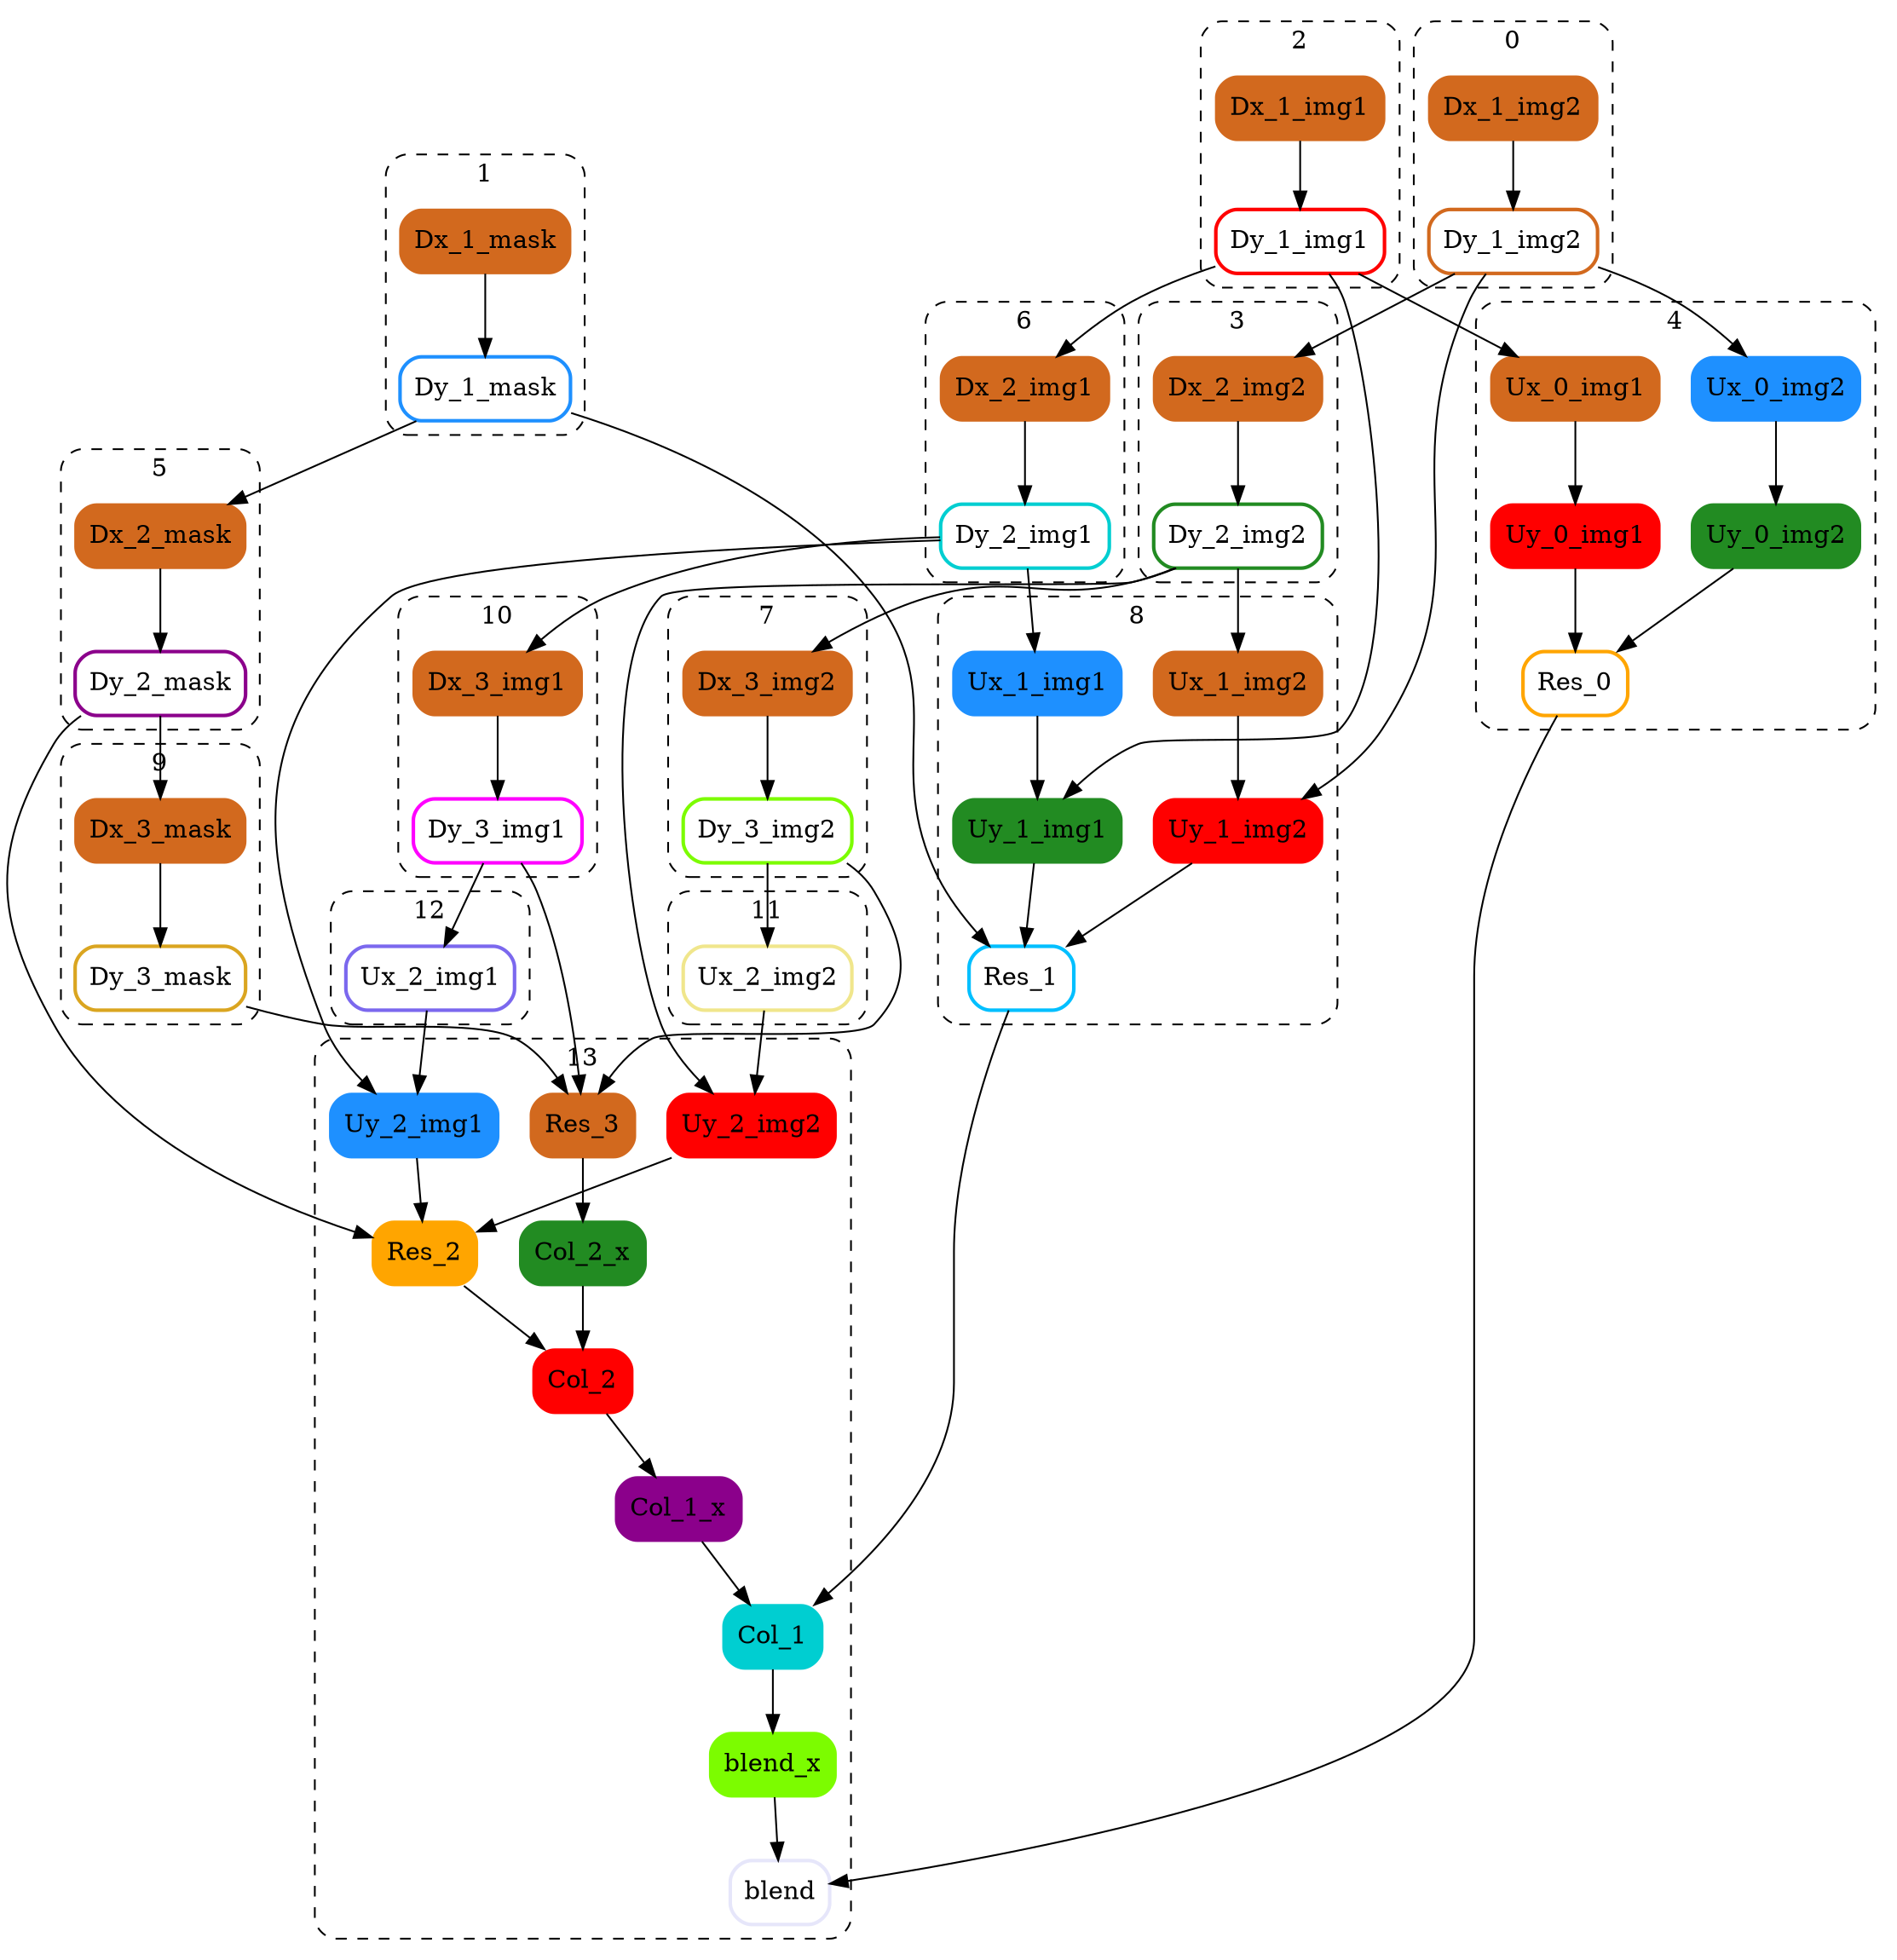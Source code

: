 digraph {
	graph [bb="0,0,965.27,1096"];
	node [label="\N"];
	subgraph cluster_3 {
		graph [bb="29.267,689,129.27,847",
			label=5,
			lheight=0.21,
			lp="79.267,835.5",
			lwidth=0.10,
			style="dashed, rounded"
		];
		Dx_2_mask		 [color="#D2691E",
			height=0.5,
			pos="79.267,798",
			shape=box,
			style="rounded, filled",
			width=1.1458];
		Dy_2_mask		 [color="#8B008B",
			height=0.5,
			pos="79.267,715",
			shape=box,
			style="rounded, bold",
			width=1.1458];
		Dx_2_mask -> Dy_2_mask		 [pos="e,79.267,733.15 79.267,779.82 79.267,769.19 79.267,755.31 79.267,743.2"];
	}
	subgraph cluster_4 {
		graph [bb="583.27,772,681.27,930",
			label=6,
			lheight=0.21,
			lp="632.27,918.5",
			lwidth=0.10,
			style="dashed, rounded"
		];
		Dx_2_img1		 [color="#D2691E",
			height=0.5,
			pos="632.27,881",
			shape=box,
			style="rounded, filled",
			width=1.1389];
		Dy_2_img1		 [color="#00CED1",
			height=0.5,
			pos="632.27,798",
			shape=box,
			style="rounded, bold",
			width=1.1389];
		Dx_2_img1 -> Dy_2_img1		 [pos="e,632.27,816.15 632.27,862.82 632.27,852.19 632.27,838.31 632.27,826.2"];
	}
	subgraph cluster_9 {
		graph [bb="207.27,606,305.27,764",
			label=7,
			lheight=0.21,
			lp="256.27,752.5",
			lwidth=0.10,
			style="dashed, rounded"
		];
		Dx_3_img2		 [color="#D2691E",
			height=0.5,
			pos="256.27,715",
			shape=box,
			style="rounded, filled",
			width=1.1389];
		Dy_3_img2		 [color="#7CFC00",
			height=0.5,
			pos="256.27,632",
			shape=box,
			style="rounded, bold",
			width=1.1389];
		Dx_3_img2 -> Dy_3_img2		 [pos="e,256.27,650.15 256.27,696.82 256.27,686.19 256.27,672.31 256.27,660.2"];
	}
	subgraph cluster_8 {
		graph [bb="345.27,606,443.27,764",
			label=10,
			lheight=0.21,
			lp="394.27,752.5",
			lwidth=0.19,
			style="dashed, rounded"
		];
		Dx_3_img1		 [color="#D2691E",
			height=0.5,
			pos="394.27,715",
			shape=box,
			style="rounded, filled",
			width=1.1389];
		Dy_3_img1		 [color="#FF00FF",
			height=0.5,
			pos="394.27,632",
			shape=box,
			style="rounded, bold",
			width=1.1389];
		Dx_3_img1 -> Dy_3_img1		 [pos="e,394.27,650.15 394.27,696.82 394.27,686.19 394.27,672.31 394.27,660.2"];
	}
	subgraph cluster_10 {
		graph [bb="483.27,523,681.27,764",
			label=8,
			lheight=0.21,
			lp="582.27,752.5",
			lwidth=0.10,
			style="dashed, rounded"
		];
		Ux_1_img2		 [color="#D2691E",
			height=0.5,
			pos="532.27,715",
			shape=box,
			style="rounded, filled",
			width=1.1389];
		Uy_1_img2		 [color="#FF0000",
			height=0.5,
			pos="532.27,632",
			shape=box,
			style="rounded, filled",
			width=1.1389];
		Ux_1_img2 -> Uy_1_img2		 [pos="e,532.27,650.15 532.27,696.82 532.27,686.19 532.27,672.31 532.27,660.2"];
		Res_1		 [color="#00BFFF",
			height=0.5,
			pos="525.27,549",
			shape=box,
			style="rounded, bold",
			width=0.75];
		Uy_1_img2 -> Res_1		 [pos="e,526.75,567.15 530.78,613.82 529.86,603.19 528.66,589.31 527.62,577.2"];
		Ux_1_img1		 [color="#1E90FF",
			height=0.5,
			pos="632.27,715",
			shape=box,
			style="rounded, filled",
			width=1.1389];
		Uy_1_img1		 [color="#228B22",
			height=0.5,
			pos="632.27,632",
			shape=box,
			style="rounded, filled",
			width=1.1389];
		Ux_1_img1 -> Uy_1_img1		 [pos="e,632.27,650.15 632.27,696.82 632.27,686.19 632.27,672.31 632.27,660.2"];
		Uy_1_img1 -> Res_1		 [pos="e,547.93,567.15 609.58,613.82 593.97,602.01 573.06,586.18 555.97,573.24"];
	}
	subgraph cluster_2 {
		graph [bb="724.27,938,822.27,1088",
			label=2,
			lheight=0.21,
			lp="773.27,1076.5",
			lwidth=0.10,
			style="dashed, rounded"
		];
		Dx_1_img1		 [color="#D2691E",
			height=0.5,
			pos="773.27,1039",
			shape=box,
			style="rounded, filled",
			width=1.1389];
		Dy_1_img1		 [color="#FF0000",
			height=0.5,
			pos="773.27,964",
			shape=box,
			style="rounded, bold",
			width=1.1389];
		Dx_1_img1 -> Dy_1_img1		 [pos="e,773.27,982.18 773.27,1020.7 773.27,1012.2 773.27,1001.9 773.27,992.37"];
	}
	subgraph cluster_5 {
		graph [bb="477.27,772,575.27,930",
			label=3,
			lheight=0.21,
			lp="526.27,918.5",
			lwidth=0.10,
			style="dashed, rounded"
		];
		Dx_2_img2		 [color="#D2691E",
			height=0.5,
			pos="526.27,881",
			shape=box,
			style="rounded, filled",
			width=1.1389];
		Dy_2_img2		 [color="#228B22",
			height=0.5,
			pos="526.27,798",
			shape=box,
			style="rounded, bold",
			width=1.1389];
		Dx_2_img2 -> Dy_2_img2		 [pos="e,526.27,816.15 526.27,862.82 526.27,852.19 526.27,838.31 526.27,826.2"];
	}
	subgraph cluster_7 {
		graph [bb="29.267,523,129.27,681",
			label=9,
			lheight=0.21,
			lp="79.267,669.5",
			lwidth=0.10,
			style="dashed, rounded"
		];
		Dx_3_mask		 [color="#D2691E",
			height=0.5,
			pos="79.267,632",
			shape=box,
			style="rounded, filled",
			width=1.1458];
		Dy_3_mask		 [color="#DAA520",
			height=0.5,
			pos="79.267,549",
			shape=box,
			style="rounded, bold",
			width=1.1458];
		Dx_3_mask -> Dy_3_mask		 [pos="e,79.267,567.15 79.267,613.82 79.267,603.19 79.267,589.31 79.267,577.2"];
	}
	subgraph cluster_6 {
		graph [bb="759.27,689,957.27,930",
			label=4,
			lheight=0.21,
			lp="858.27,918.5",
			lwidth=0.10,
			style="dashed, rounded"
		];
		Ux_0_img1		 [color="#D2691E",
			height=0.5,
			pos="908.27,881",
			shape=box,
			style="rounded, filled",
			width=1.1389];
		Uy_0_img1		 [color="#FF0000",
			height=0.5,
			pos="908.27,798",
			shape=box,
			style="rounded, filled",
			width=1.1389];
		Ux_0_img1 -> Uy_0_img1		 [pos="e,908.27,816.15 908.27,862.82 908.27,852.19 908.27,838.31 908.27,826.2"];
		Res_0		 [color="#FFA500",
			height=0.5,
			pos="808.27,715",
			shape=box,
			style="rounded, bold",
			width=0.75];
		Uy_0_img1 -> Res_0		 [pos="e,829.44,733.15 887.06,779.82 872.61,768.12 853.29,752.47 837.4,739.6"];
		Ux_0_img2		 [color="#1E90FF",
			height=0.5,
			pos="808.27,881",
			shape=box,
			style="rounded, filled",
			width=1.1389];
		Uy_0_img2		 [color="#228B22",
			height=0.5,
			pos="808.27,798",
			shape=box,
			style="rounded, filled",
			width=1.1389];
		Ux_0_img2 -> Uy_0_img2		 [pos="e,808.27,816.15 808.27,862.82 808.27,852.19 808.27,838.31 808.27,826.2"];
		Uy_0_img2 -> Res_0		 [pos="e,808.27,733.15 808.27,779.82 808.27,769.19 808.27,755.31 808.27,743.2"];
	}
	subgraph cluster_13 {
		graph [bb="161.27,8,431.27,515",
			label=13,
			lheight=0.21,
			lp="296.27,503.5",
			lwidth=0.19,
			style="dashed, rounded"
		];
		Res_3		 [color="#D2691E",
			height=0.5,
			pos="296.27,466",
			shape=box,
			style="rounded, filled",
			width=0.75];
		Col_2_x		 [color="#228B22",
			height=0.5,
			pos="296.27,394",
			shape=box,
			style="rounded, filled",
			width=0.86806];
		Res_3 -> Col_2_x		 [pos="e,296.27,412.1 296.27,447.7 296.27,439.98 296.27,430.71 296.27,422.11"];
		Col_2		 [color="#FF0000",
			height=0.5,
			pos="296.27,322",
			shape=box,
			style="rounded, filled",
			width=0.75];
		Col_2_x -> Col_2		 [pos="e,296.27,340.1 296.27,375.7 296.27,367.98 296.27,358.71 296.27,350.11"];
		Uy_2_img1		 [color="#1E90FF",
			height=0.5,
			pos="382.27,466",
			shape=box,
			style="rounded, filled",
			width=1.1389];
		Res_2		 [color="#FFA500",
			height=0.5,
			pos="214.27,394",
			shape=box,
			style="rounded, filled",
			width=0.75];
		Uy_2_img1 -> Res_2		 [pos="e,241.31,406.27 341.17,447.88 313.48,436.34 277.3,421.26 250.66,410.16"];
		Res_2 -> Col_2		 [pos="e,276.23,340.1 234.54,375.7 244.76,366.97 257.33,356.24 268.45,346.75"];
		Uy_2_img2		 [color="#FF0000",
			height=0.5,
			pos="210.27,466",
			shape=box,
			style="rounded, filled",
			width=1.1389];
		Uy_2_img2 -> Res_2		 [pos="e,213.29,412.1 211.26,447.7 211.7,439.98 212.23,430.71 212.72,422.11"];
		Col_1_x		 [color="#8B008B",
			height=0.5,
			pos="344.27,250",
			shape=box,
			style="rounded, filled",
			width=0.86806];
		Col_2 -> Col_1_x		 [pos="e,332.54,268.1 308.13,303.7 313.77,295.47 320.62,285.48 326.84,276.42"];
		Col_1		 [color="#00CED1",
			height=0.5,
			pos="393.27,178",
			shape=box,
			style="rounded, filled",
			width=0.75];
		Col_1_x -> Col_1		 [pos="e,381.29,196.1 356.38,231.7 362.14,223.47 369.13,213.48 375.47,204.42"];
		blend_x		 [color="#7CFC00",
			height=0.5,
			pos="393.27,106",
			shape=box,
			style="rounded, filled",
			width=0.81944];
		Col_1 -> blend_x		 [pos="e,393.27,124.1 393.27,159.7 393.27,151.98 393.27,142.71 393.27,134.11"];
		blend		 [color="#E6E6FA",
			height=0.5,
			pos="394.27,34",
			shape=box,
			style="rounded, bold",
			width=0.75];
		blend_x -> blend		 [pos="e,394.02,52.104 393.51,87.697 393.62,79.983 393.76,70.712 393.88,62.112"];
	}
	subgraph cluster_1 {
		graph [bb="199.27,855,299.27,1013",
			label=1,
			lheight=0.21,
			lp="249.27,1001.5",
			lwidth=0.10,
			style="dashed, rounded"
		];
		Dx_1_mask		 [color="#D2691E",
			height=0.5,
			pos="249.27,964",
			shape=box,
			style="rounded, filled",
			width=1.1458];
		Dy_1_mask		 [color="#1E90FF",
			height=0.5,
			pos="249.27,881",
			shape=box,
			style="rounded, bold",
			width=1.1458];
		Dx_1_mask -> Dy_1_mask		 [pos="e,249.27,899.15 249.27,945.82 249.27,935.19 249.27,921.31 249.27,909.2"];
	}
	subgraph cluster_12 {
		graph [bb="345.27,523,443.27,598",
			label=12,
			lheight=0.21,
			lp="394.27,586.5",
			lwidth=0.19,
			style="dashed, rounded"
		];
		Ux_2_img1		 [color="#7B68EE",
			height=0.5,
			pos="394.27,549",
			shape=box,
			style="rounded, bold",
			width=1.1389];
	}
	subgraph cluster_11 {
		graph [bb="169.27,523,267.27,598",
			label=11,
			lheight=0.21,
			lp="218.27,586.5",
			lwidth=0.19,
			style="dashed, rounded"
		];
		Ux_2_img2		 [color="#F0E68C",
			height=0.5,
			pos="218.27,549",
			shape=box,
			style="rounded, bold",
			width=1.1389];
	}
	subgraph cluster_0 {
		graph [bb="618.27,938,716.27,1088",
			label=0,
			lheight=0.21,
			lp="667.27,1076.5",
			lwidth=0.10,
			style="dashed, rounded"
		];
		Dx_1_img2		 [color="#D2691E",
			height=0.5,
			pos="667.27,1039",
			shape=box,
			style="rounded, filled",
			width=1.1389];
		Dy_1_img2		 [color="#D2691E",
			height=0.5,
			pos="667.27,964",
			shape=box,
			style="rounded, bold",
			width=1.1389];
		Dx_1_img2 -> Dy_1_img2		 [pos="e,667.27,982.18 667.27,1020.7 667.27,1012.2 667.27,1001.9 667.27,992.37"];
	}
	Dy_1_img2 -> Dx_2_img2	 [pos="e,542.13,899.33 625.92,951.1 610.67,945.8 593.62,938.75 579.27,930 568.61,923.5 558.15,914.71 549.37,906.42"];
	Dy_1_img2 -> Ux_0_img2	 [pos="e,778.41,899.15 697.17,945.82 718.29,933.69 746.79,917.31 769.64,904.19"];
	Dy_1_img2 -> Uy_1_img2	 [pos="e,545.09,650.33 678.7,945.86 681.39,940.95 683.88,935.44 685.27,930 711.73,826.2 756.34,766.38 682.27,689 666.85,672.9 602.6,690.14 \
582.27,681 570.72,675.81 560.22,666.78 551.86,657.95"];
	Dy_1_mask -> Dx_2_mask	 [pos="e,114.98,816.01 213.21,862.82 187.21,850.43 151.93,833.62 124.1,820.36"];
	Dy_1_mask -> Res_1	 [pos="e,508.74,567.34 290.63,867.04 336.21,850.56 408.22,817.62 447.27,764 489.61,705.86 451.87,671.18 482.27,606 487.34,595.11 494.84,\
584.36 502.15,575.22"];
	Dy_1_img1 -> Dx_2_img1	 [pos="e,662.13,899.15 743.36,945.82 722.24,933.69 693.74,917.31 670.89,904.19"];
	Dy_1_img1 -> Ux_0_img1	 [pos="e,893.44,899.33 814.62,950.65 829.03,945.41 844.92,938.51 858.27,930 868.37,923.56 878.17,914.87 886.38,906.66"];
	Dy_1_img1 -> Uy_1_img1	 [pos="e,671.15,650.06 762.4,945.69 759.71,940.78 757.09,935.31 755.27,930 720.12,827.35 774.97,780.26 716.27,689 707.4,675.22 693.8,664.03 \
680.11,655.38"];
	Dy_2_mask -> Dx_3_mask	 [pos="e,79.267,650.15 79.267,696.82 79.267,686.19 79.267,672.31 79.267,660.2"];
	Dy_2_mask -> Res_2	 [pos="e,187,404 40.046,696.9 34.121,692.58 28.814,687.32 25.267,681 -9.0827,619.75 -7.642,585.03 25.267,523 57.363,462.5 132.26,425.35 \
177.54,407.6"];
	Dy_2_img1 -> Dx_3_img1	 [pos="e,417.9,733.07 601.02,780 594.04,776.84 586.54,773.94 579.27,772 536.18,760.53 521.9,777.05 479.27,764 460.71,758.32 441.74,748.12 \
426.45,738.57"];
	Dy_2_img1 -> Ux_1_img1	 [pos="e,632.27,733.15 632.27,779.82 632.27,769.19 632.27,755.31 632.27,743.2"];
	Dy_2_img1 -> Uy_2_img1	 [pos="e,365.36,484.01 601.65,780 594.51,776.76 586.78,773.82 579.27,772 566.41,768.89 350.46,773.51 341.27,764 304.04,725.5 324.62,573.9 \
341.27,523 344.94,511.78 351.8,500.94 358.89,491.84"];
	Dy_2_img2 -> Dx_3_img2	 [pos="e,271.34,733.44 485.09,797.4 440.31,796.34 367.6,790.17 311.27,764 299.23,758.41 287.85,749.36 278.59,740.63"];
	Dy_2_img2 -> Ux_1_img2	 [pos="e,531,733.15 527.54,779.82 528.33,769.19 529.36,755.31 530.25,743.2"];
	Dy_2_img2 -> Uy_2_img2	 [pos="e,191.28,484.19 485.08,795.44 402.76,791.94 223.99,782.31 203.27,764 122.02,692.19 129.26,625.28 165.27,523 169.3,511.53 176.79,\
500.68 184.51,491.64"];
	Res_0 -> blend	 [pos="e,421.33,39.617 798.61,696.9 783.08,667.73 754.27,606.06 754.27,550 754.27,550 754.27,550 754.27,177 754.27,108.1 523.2,58.457 431.31,\
41.438"];
	Dy_3_mask -> Res_3	 [pos="e,288.12,484.23 120.86,534.1 134.83,529.92 150.59,525.72 165.27,523 186.1,519.14 241.73,525.26 260.27,515 269.47,509.91 277.01,501.37 \
282.77,492.89"];
	Dy_3_img1 -> Ux_2_img1	 [pos="e,394.27,567.15 394.27,613.82 394.27,603.19 394.27,589.31 394.27,577.2"];
	Dy_3_img1 -> Res_3	 [pos="e,304.38,484.29 432.51,613.98 438.43,609.63 443.74,604.35 447.27,598 463.45,568.86 470,547.37 447.27,523 429.79,504.27 354.77,527.25 \
332.27,515 323.03,509.97 315.48,501.45 309.73,492.97"];
	Dy_3_img2 -> Ux_2_img2	 [pos="e,226.31,567.15 248.21,613.82 243.12,602.98 236.44,588.74 230.69,576.47"];
	Dy_3_img2 -> Res_3	 [pos="e,294.3,484.28 265,613.84 267.29,608.83 269.59,603.28 271.27,598 282.36,563.09 289.29,521.3 292.96,494.46"];
	Res_1 -> Col_1	 [pos="e,415.73,196.03 519.06,530.82 509.5,502.79 492.27,445.27 492.27,395 492.27,395 492.27,395 492.27,321 492.27,272.38 452.73,228.5 \
423.62,202.78"];
	Ux_2_img1 -> Uy_2_img1	 [pos="e,384.81,484.15 391.72,530.82 390.15,520.19 388.09,506.31 386.3,494.2"];
	Ux_2_img2 -> Uy_2_img2	 [pos="e,211.96,484.15 216.57,530.82 215.52,520.19 214.15,506.31 212.95,494.2"];
}
